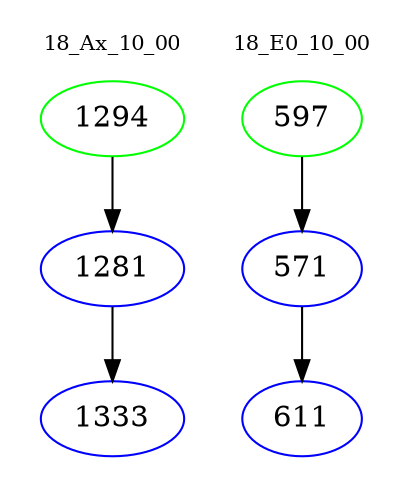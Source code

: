 digraph{
subgraph cluster_0 {
color = white
label = "18_Ax_10_00";
fontsize=10;
T0_1294 [label="1294", color="green"]
T0_1294 -> T0_1281 [color="black"]
T0_1281 [label="1281", color="blue"]
T0_1281 -> T0_1333 [color="black"]
T0_1333 [label="1333", color="blue"]
}
subgraph cluster_1 {
color = white
label = "18_E0_10_00";
fontsize=10;
T1_597 [label="597", color="green"]
T1_597 -> T1_571 [color="black"]
T1_571 [label="571", color="blue"]
T1_571 -> T1_611 [color="black"]
T1_611 [label="611", color="blue"]
}
}
